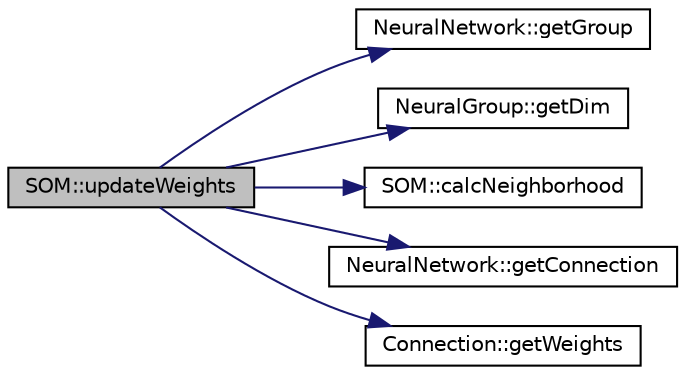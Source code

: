 digraph "SOM::updateWeights"
{
  edge [fontname="Helvetica",fontsize="10",labelfontname="Helvetica",labelfontsize="10"];
  node [fontname="Helvetica",fontsize="10",shape=record];
  rankdir="LR";
  Node1 [label="SOM::updateWeights",height=0.2,width=0.4,color="black", fillcolor="grey75", style="filled", fontcolor="black"];
  Node1 -> Node2 [color="midnightblue",fontsize="10",style="solid",fontname="Helvetica"];
  Node2 [label="NeuralNetwork::getGroup",height=0.2,width=0.4,color="black", fillcolor="white", style="filled",URL="$class_neural_network.html#a96eea02d6563ff6c5ab8d6d6e43f8f21"];
  Node1 -> Node3 [color="midnightblue",fontsize="10",style="solid",fontname="Helvetica"];
  Node3 [label="NeuralGroup::getDim",height=0.2,width=0.4,color="black", fillcolor="white", style="filled",URL="$class_neural_group.html#afed5bfe263ed08affeb3990ec66fabc1"];
  Node1 -> Node4 [color="midnightblue",fontsize="10",style="solid",fontname="Helvetica"];
  Node4 [label="SOM::calcNeighborhood",height=0.2,width=0.4,color="black", fillcolor="white", style="filled",URL="$class_s_o_m.html#a75ce30a893ee577fbc0ea5df715517b4"];
  Node1 -> Node5 [color="midnightblue",fontsize="10",style="solid",fontname="Helvetica"];
  Node5 [label="NeuralNetwork::getConnection",height=0.2,width=0.4,color="black", fillcolor="white", style="filled",URL="$class_neural_network.html#a2d177ef881e3bd66b56cf8b5358fab58"];
  Node1 -> Node6 [color="midnightblue",fontsize="10",style="solid",fontname="Helvetica"];
  Node6 [label="Connection::getWeights",height=0.2,width=0.4,color="black", fillcolor="white", style="filled",URL="$class_connection.html#a8fb1bd48d6a160a858a0eb817a1a448d"];
}
